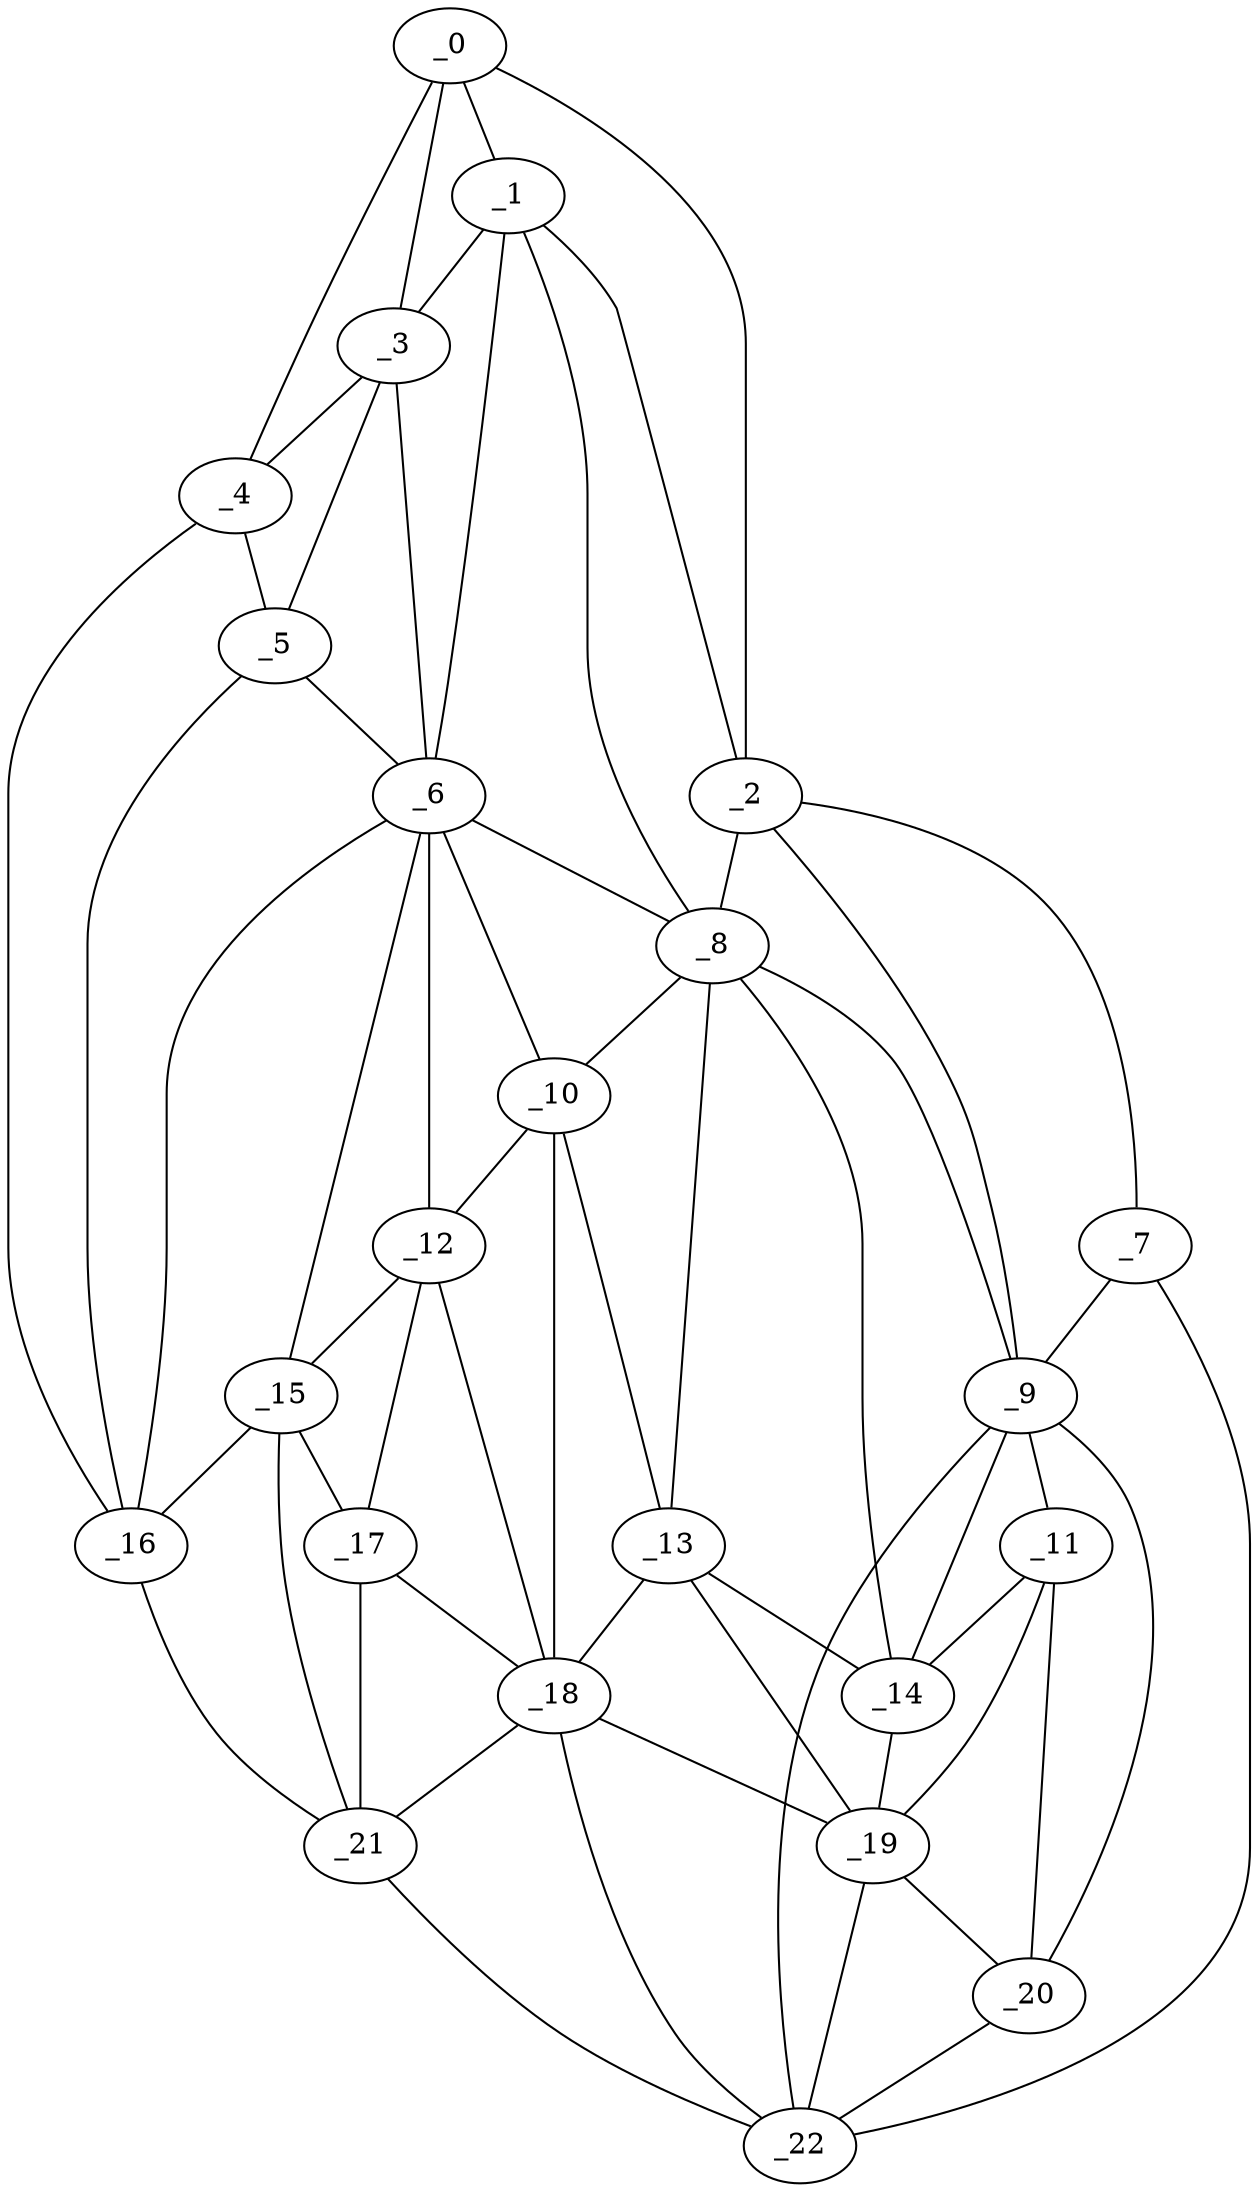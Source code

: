 graph "obj9__285.gxl" {
	_0	 [x=29,
		y=9];
	_1	 [x=30,
		y=18];
	_0 -- _1	 [valence=1];
	_2	 [x=30,
		y=112];
	_0 -- _2	 [valence=1];
	_3	 [x=48,
		y=13];
	_0 -- _3	 [valence=2];
	_4	 [x=53,
		y=11];
	_0 -- _4	 [valence=1];
	_1 -- _2	 [valence=2];
	_1 -- _3	 [valence=2];
	_6	 [x=73,
		y=40];
	_1 -- _6	 [valence=2];
	_8	 [x=78,
		y=74];
	_1 -- _8	 [valence=2];
	_7	 [x=75,
		y=123];
	_2 -- _7	 [valence=1];
	_2 -- _8	 [valence=2];
	_9	 [x=80,
		y=93];
	_2 -- _9	 [valence=2];
	_3 -- _4	 [valence=2];
	_5	 [x=61,
		y=16];
	_3 -- _5	 [valence=1];
	_3 -- _6	 [valence=2];
	_4 -- _5	 [valence=2];
	_16	 [x=95,
		y=15];
	_4 -- _16	 [valence=1];
	_5 -- _6	 [valence=2];
	_5 -- _16	 [valence=1];
	_6 -- _8	 [valence=2];
	_10	 [x=88,
		y=57];
	_6 -- _10	 [valence=2];
	_12	 [x=91,
		y=47];
	_6 -- _12	 [valence=2];
	_15	 [x=94,
		y=32];
	_6 -- _15	 [valence=2];
	_6 -- _16	 [valence=2];
	_7 -- _9	 [valence=1];
	_22	 [x=99,
		y=107];
	_7 -- _22	 [valence=1];
	_8 -- _9	 [valence=1];
	_8 -- _10	 [valence=1];
	_13	 [x=91,
		y=73];
	_8 -- _13	 [valence=1];
	_14	 [x=92,
		y=82];
	_8 -- _14	 [valence=2];
	_11	 [x=89,
		y=92];
	_9 -- _11	 [valence=2];
	_9 -- _14	 [valence=1];
	_20	 [x=96,
		y=99];
	_9 -- _20	 [valence=1];
	_9 -- _22	 [valence=1];
	_10 -- _12	 [valence=2];
	_10 -- _13	 [valence=2];
	_18	 [x=96,
		y=54];
	_10 -- _18	 [valence=2];
	_11 -- _14	 [valence=1];
	_19	 [x=96,
		y=85];
	_11 -- _19	 [valence=1];
	_11 -- _20	 [valence=2];
	_12 -- _15	 [valence=1];
	_17	 [x=96,
		y=44];
	_12 -- _17	 [valence=2];
	_12 -- _18	 [valence=2];
	_13 -- _14	 [valence=1];
	_13 -- _18	 [valence=1];
	_13 -- _19	 [valence=2];
	_14 -- _19	 [valence=2];
	_15 -- _16	 [valence=1];
	_15 -- _17	 [valence=2];
	_21	 [x=98,
		y=24];
	_15 -- _21	 [valence=1];
	_16 -- _21	 [valence=1];
	_17 -- _18	 [valence=2];
	_17 -- _21	 [valence=2];
	_18 -- _19	 [valence=1];
	_18 -- _21	 [valence=2];
	_18 -- _22	 [valence=1];
	_19 -- _20	 [valence=2];
	_19 -- _22	 [valence=2];
	_20 -- _22	 [valence=1];
	_21 -- _22	 [valence=1];
}
